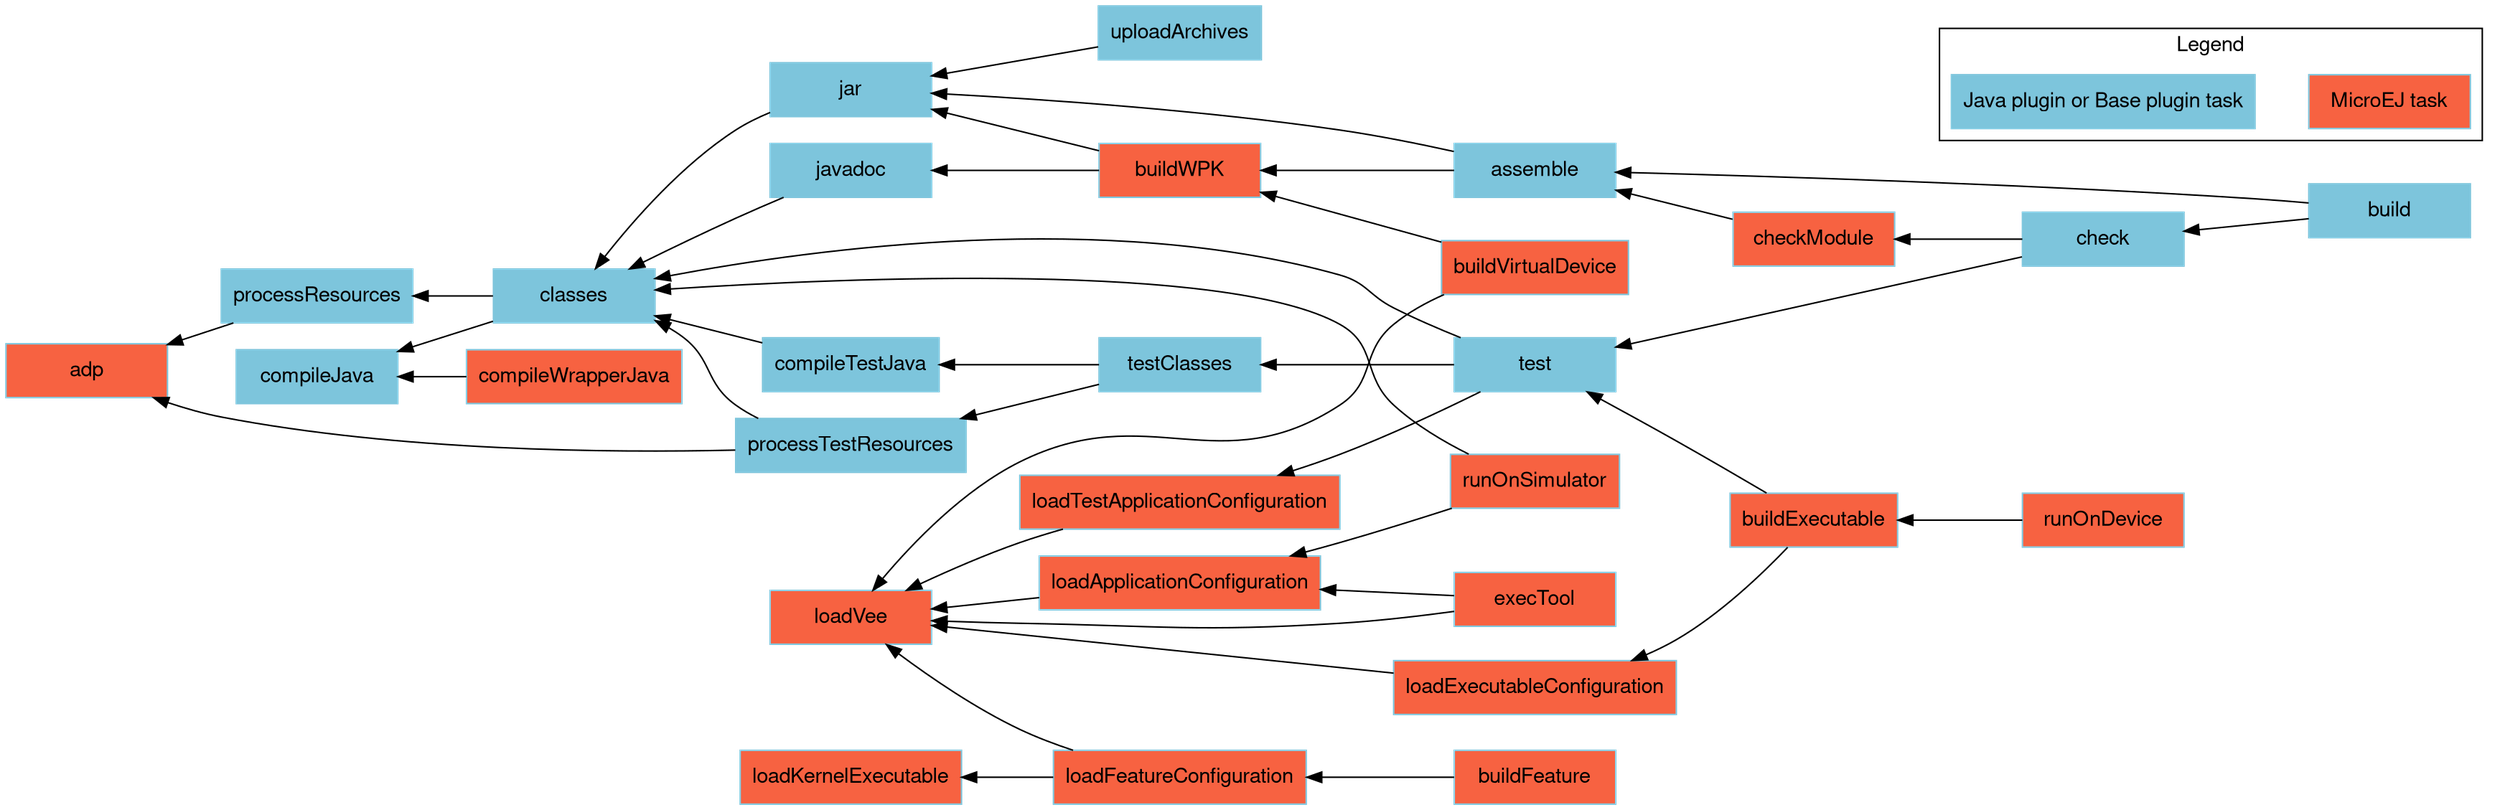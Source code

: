 digraph mygraph {
    rankdir="RL";
    bgcolor="transparent"
    fontname="Helvetica,Arial,sans-serif"
    node [
        shape = box
        width = 1.5
        color = "#7dc5dc"
        style = filled
        fontname="Helvetica,Arial,sans-serif"
    ]
    edge [fontname="Helvetica,Arial,sans-serif"]
    "adp" [fillcolor = "#f76241"]
    "checkModule" [fillcolor = "#f76241"]
    "loadKernelExecutable" [fillcolor = "#f76241"]
    "loadVee" [fillcolor = "#f76241"]
    "loadApplicationConfiguration" [fillcolor = "#f76241"]
    "loadExecutableConfiguration" [fillcolor = "#f76241"] 
    "loadFeatureConfiguration" [fillcolor = "#f76241"]
    "loadTestApplicationConfiguration" [fillcolor = "#f76241"]
    "runOnSimulator" [fillcolor = "#f76241"]
    "buildWPK" [fillcolor = "#f76241"]
    "buildExecutable" [fillcolor = "#f76241"]
    "buildVirtualDevice" [fillcolor = "#f76241"]
    "buildFeature" [fillcolor = "#f76241"]
    "runOnDevice" [fillcolor = "#f76241"]
    "execTool" [fillcolor = "#f76241"]
    "compileWrapperJava" [fillcolor = "#f76241"]
    "build" -> "check"
    "check" -> "test"
    "test" -> "classes"
    "test" -> "testClasses"
    "test" -> "loadTestApplicationConfiguration"
    "testClasses" -> "compileTestJava"
    "testClasses" -> "processTestResources"
    "loadTestApplicationConfiguration" -> "loadVee"
    "processResources" -> "adp"
    "processTestResources" -> "adp"
    "processTestResources" -> "classes"
    "compileTestJava" -> "classes"
    "javadoc" -> "classes"
    "classes" -> "compileJava"
    "classes" -> "processResources"
    "build" -> "assemble"
    "assemble" -> "jar"
    "assemble" -> "buildWPK"
    "uploadArchives" -> "jar"
    "jar" -> "classes"
    "runOnSimulator" -> "classes"
    "runOnSimulator" -> "loadApplicationConfiguration"
    "loadApplicationConfiguration" -> "loadVee"
    "checkModule" -> "assemble"
    "check" -> "checkModule"
    "buildWPK" -> "jar"
    "buildWPK" -> "javadoc"
    "buildExecutable" -> "test"
    "buildExecutable" -> "loadExecutableConfiguration"
    "loadExecutableConfiguration" -> "loadVee"
    "buildVirtualDevice" -> "loadVee"
    "buildVirtualDevice" -> "buildWPK"
    "buildFeature" -> "loadFeatureConfiguration"
    "loadFeatureConfiguration" -> "loadKernelExecutable"
    "loadFeatureConfiguration" -> "loadVee"
    "runOnDevice" -> "buildExecutable"
    "execTool" -> "loadApplicationConfiguration"
    "execTool" -> "loadVee"
    "compileWrapperJava" -> "compileJava"
    
    subgraph cluster_legend {
        label="Legend";
        microej [fillcolor="#f76241" label="MicroEJ task"];
        java [fillcolor="#7dc5dc" label="Java plugin or Base plugin task"];
        microej -> java [style=invis];
        java -> microej [style=invis];
    }
}